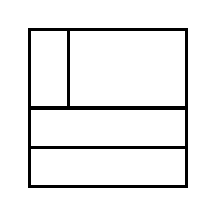 \begin{tikzpicture}[very thick, scale=.5]
    \draw (0,2) rectangle (1,4);
    \draw (1,2) rectangle (4,4);
    \draw (0,1) rectangle (4,2);
    \draw (0,0) rectangle (4,1);
\end{tikzpicture}
